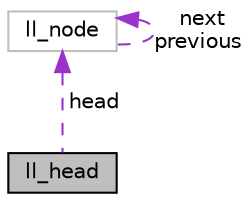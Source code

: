 digraph "ll_head"
{
 // LATEX_PDF_SIZE
  edge [fontname="Helvetica",fontsize="10",labelfontname="Helvetica",labelfontsize="10"];
  node [fontname="Helvetica",fontsize="10",shape=record];
  Node1 [label="ll_head",height=0.2,width=0.4,color="black", fillcolor="grey75", style="filled", fontcolor="black",tooltip=" "];
  Node2 -> Node1 [dir="back",color="darkorchid3",fontsize="10",style="dashed",label=" head" ,fontname="Helvetica"];
  Node2 [label="ll_node",height=0.2,width=0.4,color="grey75", fillcolor="white", style="filled",URL="$structll__node.html",tooltip=" "];
  Node2 -> Node2 [dir="back",color="darkorchid3",fontsize="10",style="dashed",label=" next\nprevious" ,fontname="Helvetica"];
}
